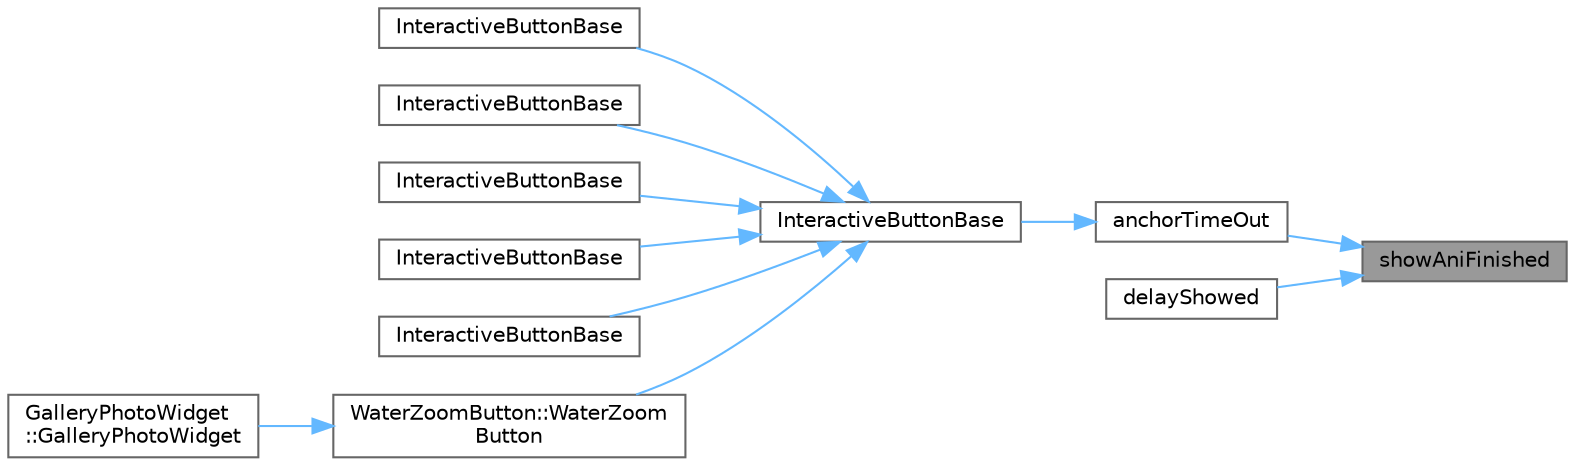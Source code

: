 digraph "showAniFinished"
{
 // LATEX_PDF_SIZE
  bgcolor="transparent";
  edge [fontname=Helvetica,fontsize=10,labelfontname=Helvetica,labelfontsize=10];
  node [fontname=Helvetica,fontsize=10,shape=box,height=0.2,width=0.4];
  rankdir="RL";
  Node1 [id="Node000001",label="showAniFinished",height=0.2,width=0.4,color="gray40", fillcolor="grey60", style="filled", fontcolor="black",tooltip="前景出现动画完成"];
  Node1 -> Node2 [id="edge1_Node000001_Node000002",dir="back",color="steelblue1",style="solid",tooltip=" "];
  Node2 [id="Node000002",label="anchorTimeOut",height=0.2,width=0.4,color="grey40", fillcolor="white", style="filled",URL="$class_interactive_button_base.html#a2d931d31fd686e9038f836548352edb7",tooltip="锚点定时器超时"];
  Node2 -> Node3 [id="edge2_Node000002_Node000003",dir="back",color="steelblue1",style="solid",tooltip=" "];
  Node3 [id="Node000003",label="InteractiveButtonBase",height=0.2,width=0.4,color="grey40", fillcolor="white", style="filled",URL="$class_interactive_button_base.html#ab3e99b906240474b3d0333df4abef46a",tooltip="构造函数，初始化交互式按钮"];
  Node3 -> Node4 [id="edge3_Node000003_Node000004",dir="back",color="steelblue1",style="solid",tooltip=" "];
  Node4 [id="Node000004",label="InteractiveButtonBase",height=0.2,width=0.4,color="grey40", fillcolor="white", style="filled",URL="$class_interactive_button_base.html#a6eebf2b6456392af23c9fa7d460273ad",tooltip="构造函数，初始化带图标和文本的交互式按钮"];
  Node3 -> Node5 [id="edge4_Node000003_Node000005",dir="back",color="steelblue1",style="solid",tooltip=" "];
  Node5 [id="Node000005",label="InteractiveButtonBase",height=0.2,width=0.4,color="grey40", fillcolor="white", style="filled",URL="$class_interactive_button_base.html#ab99462504f567bf4f222472f0ad8a707",tooltip="构造函数，初始化带图标的交互式按钮"];
  Node3 -> Node6 [id="edge5_Node000003_Node000006",dir="back",color="steelblue1",style="solid",tooltip=" "];
  Node6 [id="Node000006",label="InteractiveButtonBase",height=0.2,width=0.4,color="grey40", fillcolor="white", style="filled",URL="$class_interactive_button_base.html#aebc09373f6bcfee2be33094d1a68854a",tooltip="构造函数，初始化带可变色图标和文本的交互式按钮"];
  Node3 -> Node7 [id="edge6_Node000003_Node000007",dir="back",color="steelblue1",style="solid",tooltip=" "];
  Node7 [id="Node000007",label="InteractiveButtonBase",height=0.2,width=0.4,color="grey40", fillcolor="white", style="filled",URL="$class_interactive_button_base.html#ad2b0083f25bd59c8745b54a2f7751459",tooltip="构造函数，初始化带可变色图标的交互式按钮"];
  Node3 -> Node8 [id="edge7_Node000003_Node000008",dir="back",color="steelblue1",style="solid",tooltip=" "];
  Node8 [id="Node000008",label="InteractiveButtonBase",height=0.2,width=0.4,color="grey40", fillcolor="white", style="filled",URL="$class_interactive_button_base.html#a9bab7f18f13583f3104d273a2edcac3a",tooltip="构造函数，初始化带文本的交互式按钮"];
  Node3 -> Node9 [id="edge8_Node000003_Node000009",dir="back",color="steelblue1",style="solid",tooltip=" "];
  Node9 [id="Node000009",label="WaterZoomButton::WaterZoom\lButton",height=0.2,width=0.4,color="grey40", fillcolor="white", style="filled",URL="$class_water_zoom_button.html#a1e0e31836386f06150879536d24fb281",tooltip="构造函数，初始化 WaterZoomButton"];
  Node9 -> Node10 [id="edge9_Node000009_Node000010",dir="back",color="steelblue1",style="solid",tooltip=" "];
  Node10 [id="Node000010",label="GalleryPhotoWidget\l::GalleryPhotoWidget",height=0.2,width=0.4,color="grey40", fillcolor="white", style="filled",URL="$class_gallery_photo_widget.html#abc019c01d5b82e834ecafe18b9c531ee",tooltip="构造函数，初始化照片卡片控件"];
  Node1 -> Node11 [id="edge10_Node000001_Node000011",dir="back",color="steelblue1",style="solid",tooltip=" "];
  Node11 [id="Node000011",label="delayShowed",height=0.2,width=0.4,color="grey40", fillcolor="white", style="filled",URL="$class_interactive_button_base.html#a97a222b1c6a9906f54b5ae148595191c",tooltip="延迟触发前景出现动画"];
}
